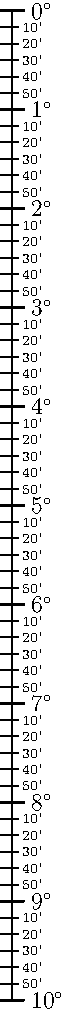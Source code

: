 defaultpen(fontsize(12));
pen tiny_p = fontsize(7);
pen thick_p = linewidth(1);

int maxdegrees = 10;
real tick_size = 2 mm;
real small_tick_size = 1 mm;
real r = 100 cm;
real onedegree = 2*pi*r/360;
real oneminute = onedegree/60;

draw((0,0)--(0,-maxdegrees*onedegree));

string angle_label;
path tick_path = (-tick_size,0)--(tick_size,0);
path small_tick_path = (-tick_size,0)--(small_tick_size,0);

for(int angle = 0; angle <= maxdegrees; ++angle) {
  angle_label = "$"+format("%d",angle)+"^{\circ}$";
  draw(shift((0,-angle*onedegree))*tick_path, thick_p);
  label(angle_label,(tick_size,-angle*onedegree),E); 
}
path based_tick;
for(int ndegrees = 0; ndegrees < maxdegrees; ++ndegrees) {
  based_tick = shift((0,-ndegrees*onedegree))*small_tick_path;
  for(int minutes = 10; minutes <= 50; minutes = minutes + 10) {
	draw(shift((0,-minutes*oneminute))*based_tick);
	label(format("%d",minutes)+"'", (small_tick_size,-ndegrees*onedegree-minutes*oneminute), E, tiny_p);
  }
}



